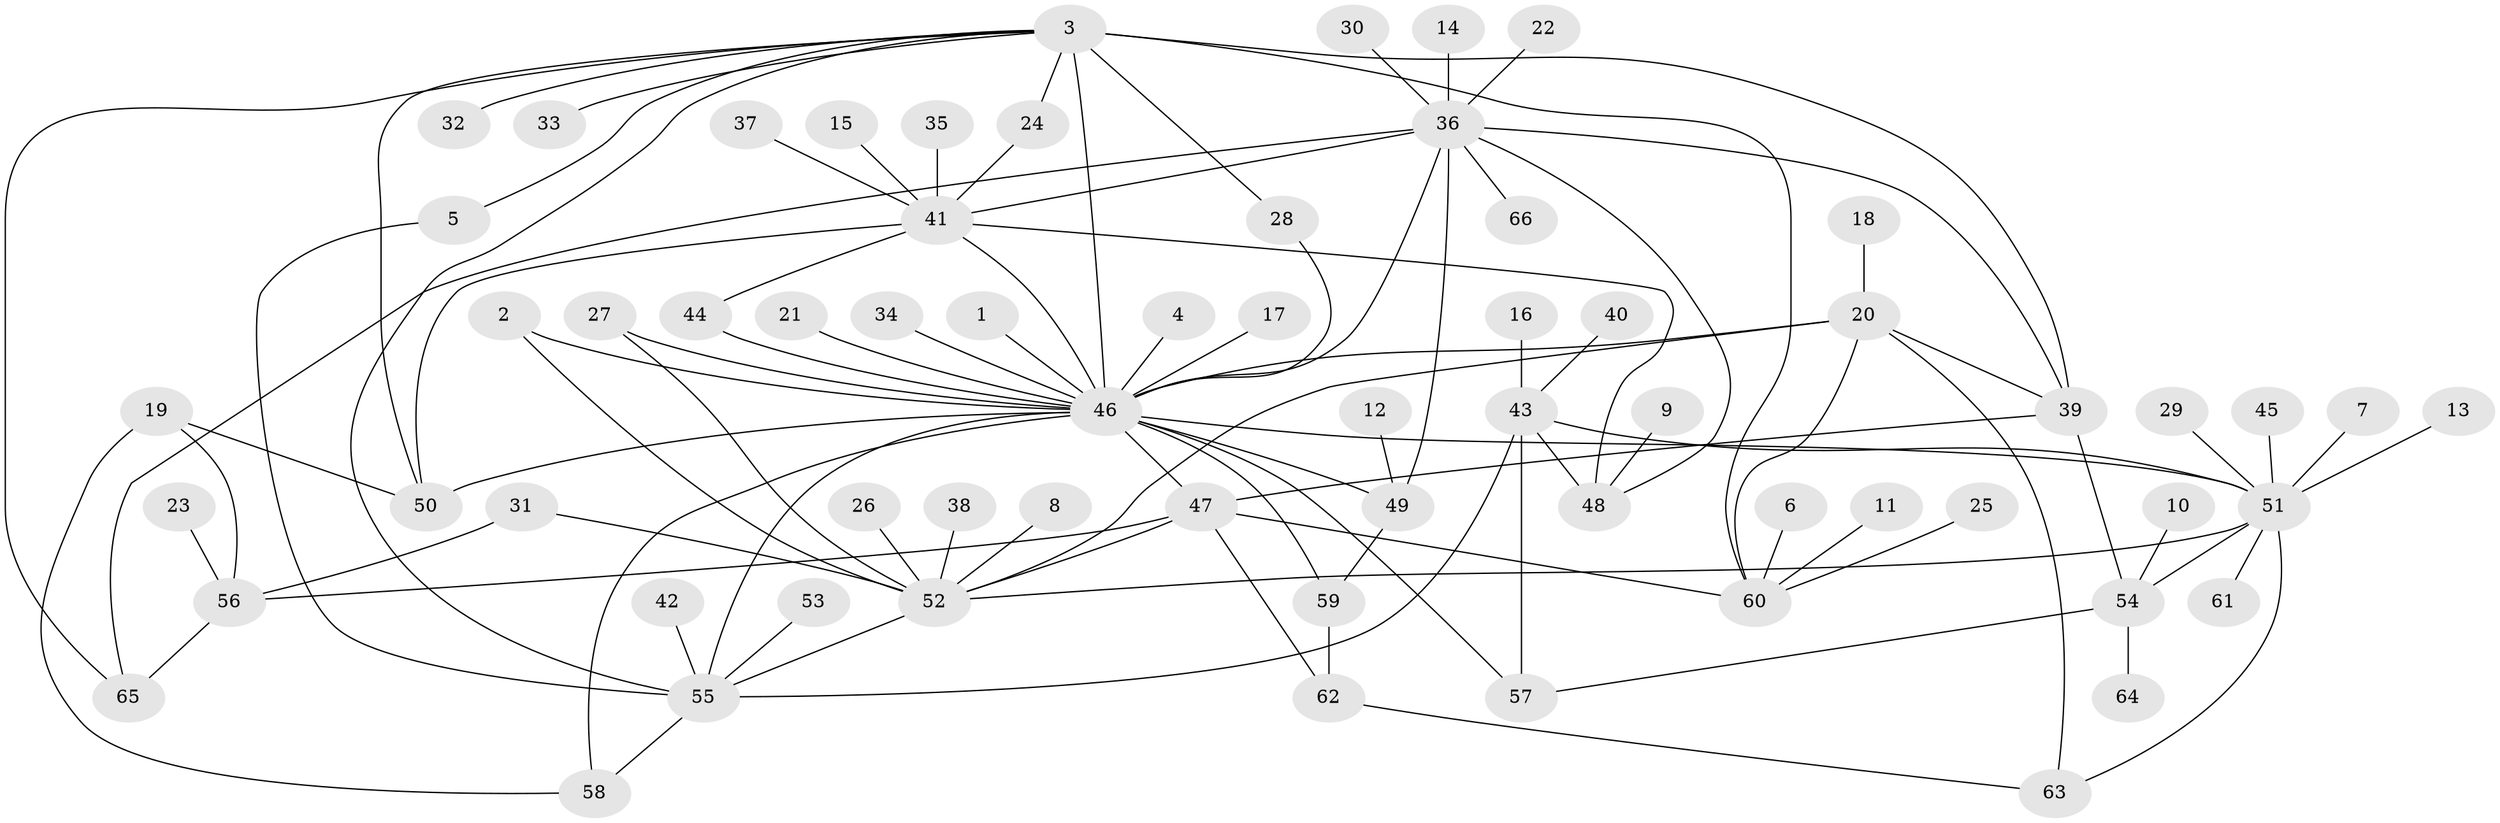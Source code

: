 // original degree distribution, {26: 0.007575757575757576, 8: 0.030303030303030304, 11: 0.015151515151515152, 7: 0.015151515151515152, 2: 0.20454545454545456, 6: 0.045454545454545456, 1: 0.5075757575757576, 4: 0.022727272727272728, 3: 0.09090909090909091, 5: 0.045454545454545456, 10: 0.007575757575757576, 9: 0.007575757575757576}
// Generated by graph-tools (version 1.1) at 2025/49/03/09/25 03:49:52]
// undirected, 66 vertices, 100 edges
graph export_dot {
graph [start="1"]
  node [color=gray90,style=filled];
  1;
  2;
  3;
  4;
  5;
  6;
  7;
  8;
  9;
  10;
  11;
  12;
  13;
  14;
  15;
  16;
  17;
  18;
  19;
  20;
  21;
  22;
  23;
  24;
  25;
  26;
  27;
  28;
  29;
  30;
  31;
  32;
  33;
  34;
  35;
  36;
  37;
  38;
  39;
  40;
  41;
  42;
  43;
  44;
  45;
  46;
  47;
  48;
  49;
  50;
  51;
  52;
  53;
  54;
  55;
  56;
  57;
  58;
  59;
  60;
  61;
  62;
  63;
  64;
  65;
  66;
  1 -- 46 [weight=1.0];
  2 -- 46 [weight=1.0];
  2 -- 52 [weight=1.0];
  3 -- 5 [weight=1.0];
  3 -- 24 [weight=1.0];
  3 -- 28 [weight=1.0];
  3 -- 32 [weight=1.0];
  3 -- 33 [weight=1.0];
  3 -- 39 [weight=1.0];
  3 -- 46 [weight=4.0];
  3 -- 50 [weight=1.0];
  3 -- 55 [weight=1.0];
  3 -- 60 [weight=1.0];
  3 -- 65 [weight=1.0];
  4 -- 46 [weight=1.0];
  5 -- 55 [weight=1.0];
  6 -- 60 [weight=1.0];
  7 -- 51 [weight=1.0];
  8 -- 52 [weight=1.0];
  9 -- 48 [weight=1.0];
  10 -- 54 [weight=1.0];
  11 -- 60 [weight=1.0];
  12 -- 49 [weight=1.0];
  13 -- 51 [weight=1.0];
  14 -- 36 [weight=1.0];
  15 -- 41 [weight=1.0];
  16 -- 43 [weight=1.0];
  17 -- 46 [weight=1.0];
  18 -- 20 [weight=1.0];
  19 -- 50 [weight=1.0];
  19 -- 56 [weight=1.0];
  19 -- 58 [weight=1.0];
  20 -- 39 [weight=1.0];
  20 -- 46 [weight=1.0];
  20 -- 52 [weight=1.0];
  20 -- 60 [weight=1.0];
  20 -- 63 [weight=1.0];
  21 -- 46 [weight=1.0];
  22 -- 36 [weight=1.0];
  23 -- 56 [weight=1.0];
  24 -- 41 [weight=1.0];
  25 -- 60 [weight=1.0];
  26 -- 52 [weight=1.0];
  27 -- 46 [weight=1.0];
  27 -- 52 [weight=1.0];
  28 -- 46 [weight=1.0];
  29 -- 51 [weight=1.0];
  30 -- 36 [weight=1.0];
  31 -- 52 [weight=1.0];
  31 -- 56 [weight=1.0];
  34 -- 46 [weight=1.0];
  35 -- 41 [weight=1.0];
  36 -- 39 [weight=1.0];
  36 -- 41 [weight=1.0];
  36 -- 46 [weight=1.0];
  36 -- 48 [weight=1.0];
  36 -- 49 [weight=1.0];
  36 -- 65 [weight=1.0];
  36 -- 66 [weight=1.0];
  37 -- 41 [weight=1.0];
  38 -- 52 [weight=1.0];
  39 -- 47 [weight=1.0];
  39 -- 54 [weight=1.0];
  40 -- 43 [weight=1.0];
  41 -- 44 [weight=1.0];
  41 -- 46 [weight=1.0];
  41 -- 48 [weight=1.0];
  41 -- 50 [weight=1.0];
  42 -- 55 [weight=1.0];
  43 -- 48 [weight=1.0];
  43 -- 51 [weight=1.0];
  43 -- 55 [weight=1.0];
  43 -- 57 [weight=1.0];
  44 -- 46 [weight=1.0];
  45 -- 51 [weight=1.0];
  46 -- 47 [weight=1.0];
  46 -- 49 [weight=1.0];
  46 -- 50 [weight=1.0];
  46 -- 51 [weight=2.0];
  46 -- 55 [weight=1.0];
  46 -- 57 [weight=1.0];
  46 -- 58 [weight=1.0];
  46 -- 59 [weight=1.0];
  47 -- 52 [weight=1.0];
  47 -- 56 [weight=1.0];
  47 -- 60 [weight=1.0];
  47 -- 62 [weight=1.0];
  49 -- 59 [weight=1.0];
  51 -- 52 [weight=1.0];
  51 -- 54 [weight=1.0];
  51 -- 61 [weight=1.0];
  51 -- 63 [weight=1.0];
  52 -- 55 [weight=1.0];
  53 -- 55 [weight=1.0];
  54 -- 57 [weight=1.0];
  54 -- 64 [weight=1.0];
  55 -- 58 [weight=1.0];
  56 -- 65 [weight=1.0];
  59 -- 62 [weight=1.0];
  62 -- 63 [weight=1.0];
}
